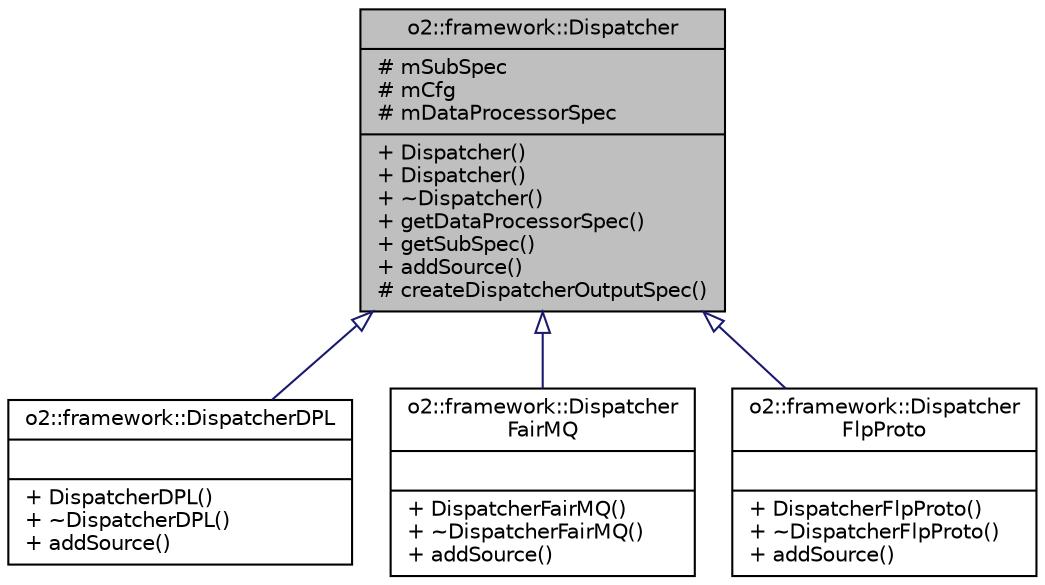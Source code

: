 digraph "o2::framework::Dispatcher"
{
 // INTERACTIVE_SVG=YES
  bgcolor="transparent";
  edge [fontname="Helvetica",fontsize="10",labelfontname="Helvetica",labelfontsize="10"];
  node [fontname="Helvetica",fontsize="10",shape=record];
  Node1 [label="{o2::framework::Dispatcher\n|# mSubSpec\l# mCfg\l# mDataProcessorSpec\l|+ Dispatcher()\l+ Dispatcher()\l+ ~Dispatcher()\l+ getDataProcessorSpec()\l+ getSubSpec()\l+ addSource()\l# createDispatcherOutputSpec()\l}",height=0.2,width=0.4,color="black", fillcolor="grey75", style="filled" fontcolor="black"];
  Node1 -> Node2 [dir="back",color="midnightblue",fontsize="10",style="solid",arrowtail="onormal",fontname="Helvetica"];
  Node2 [label="{o2::framework::DispatcherDPL\n||+ DispatcherDPL()\l+ ~DispatcherDPL()\l+ addSource()\l}",height=0.2,width=0.4,color="black",URL="$dd/d4f/classo2_1_1framework_1_1DispatcherDPL.html",tooltip="A dispatcher for clients inside Data Processing Layer. "];
  Node1 -> Node3 [dir="back",color="midnightblue",fontsize="10",style="solid",arrowtail="onormal",fontname="Helvetica"];
  Node3 [label="{o2::framework::Dispatcher\lFairMQ\n||+ DispatcherFairMQ()\l+ ~DispatcherFairMQ()\l+ addSource()\l}",height=0.2,width=0.4,color="black",URL="$d5/d49/classo2_1_1framework_1_1DispatcherFairMQ.html",tooltip="A dispatcher for clients that are FairMQDevices using O2 Data Model. "];
  Node1 -> Node4 [dir="back",color="midnightblue",fontsize="10",style="solid",arrowtail="onormal",fontname="Helvetica"];
  Node4 [label="{o2::framework::Dispatcher\lFlpProto\n||+ DispatcherFlpProto()\l+ ~DispatcherFlpProto()\l+ addSource()\l}",height=0.2,width=0.4,color="black",URL="$de/ddf/classo2_1_1framework_1_1DispatcherFlpProto.html",tooltip="A special dispatcher for QC tasks that are FairMQ devices, using FLP Proto data model. "];
}
